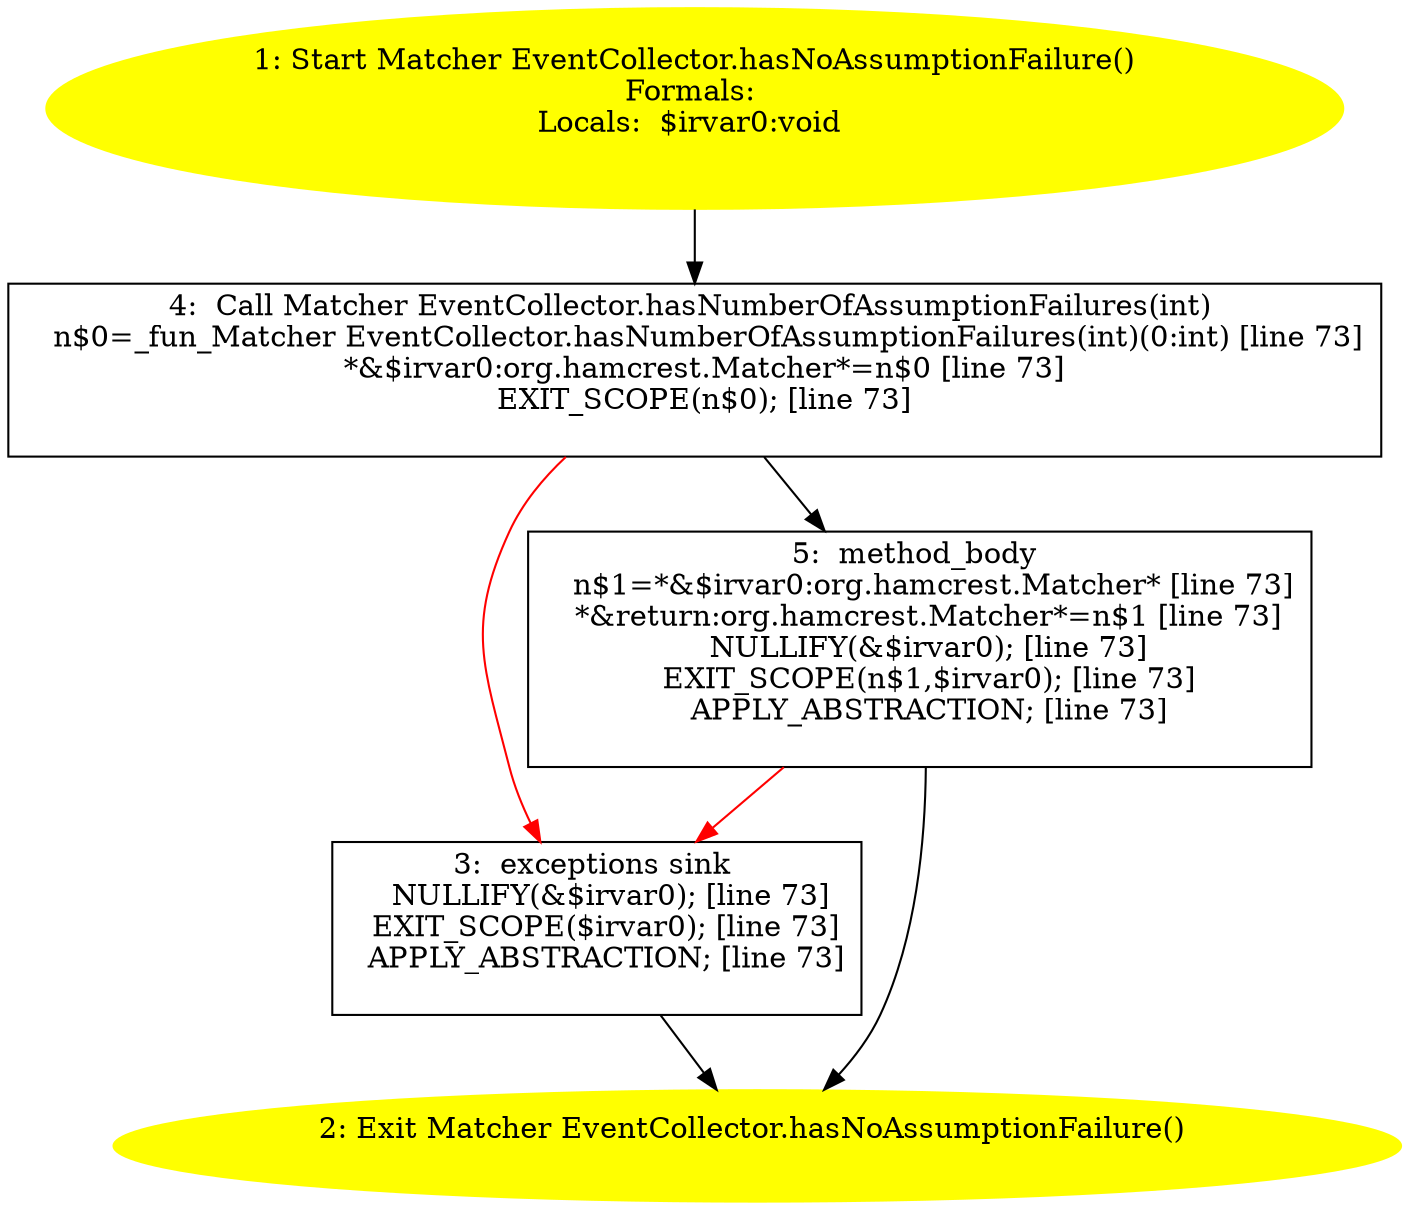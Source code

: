 /* @generated */
digraph cfg {
"org.junit.rules.EventCollector.hasNoAssumptionFailure():org.hamcrest.Matcher.c8c70f6455a9bcc12489c3fe93bc07c4_1" [label="1: Start Matcher EventCollector.hasNoAssumptionFailure()\nFormals: \nLocals:  $irvar0:void \n  " color=yellow style=filled]
	

	 "org.junit.rules.EventCollector.hasNoAssumptionFailure():org.hamcrest.Matcher.c8c70f6455a9bcc12489c3fe93bc07c4_1" -> "org.junit.rules.EventCollector.hasNoAssumptionFailure():org.hamcrest.Matcher.c8c70f6455a9bcc12489c3fe93bc07c4_4" ;
"org.junit.rules.EventCollector.hasNoAssumptionFailure():org.hamcrest.Matcher.c8c70f6455a9bcc12489c3fe93bc07c4_2" [label="2: Exit Matcher EventCollector.hasNoAssumptionFailure() \n  " color=yellow style=filled]
	

"org.junit.rules.EventCollector.hasNoAssumptionFailure():org.hamcrest.Matcher.c8c70f6455a9bcc12489c3fe93bc07c4_3" [label="3:  exceptions sink \n   NULLIFY(&$irvar0); [line 73]\n  EXIT_SCOPE($irvar0); [line 73]\n  APPLY_ABSTRACTION; [line 73]\n " shape="box"]
	

	 "org.junit.rules.EventCollector.hasNoAssumptionFailure():org.hamcrest.Matcher.c8c70f6455a9bcc12489c3fe93bc07c4_3" -> "org.junit.rules.EventCollector.hasNoAssumptionFailure():org.hamcrest.Matcher.c8c70f6455a9bcc12489c3fe93bc07c4_2" ;
"org.junit.rules.EventCollector.hasNoAssumptionFailure():org.hamcrest.Matcher.c8c70f6455a9bcc12489c3fe93bc07c4_4" [label="4:  Call Matcher EventCollector.hasNumberOfAssumptionFailures(int) \n   n$0=_fun_Matcher EventCollector.hasNumberOfAssumptionFailures(int)(0:int) [line 73]\n  *&$irvar0:org.hamcrest.Matcher*=n$0 [line 73]\n  EXIT_SCOPE(n$0); [line 73]\n " shape="box"]
	

	 "org.junit.rules.EventCollector.hasNoAssumptionFailure():org.hamcrest.Matcher.c8c70f6455a9bcc12489c3fe93bc07c4_4" -> "org.junit.rules.EventCollector.hasNoAssumptionFailure():org.hamcrest.Matcher.c8c70f6455a9bcc12489c3fe93bc07c4_5" ;
	 "org.junit.rules.EventCollector.hasNoAssumptionFailure():org.hamcrest.Matcher.c8c70f6455a9bcc12489c3fe93bc07c4_4" -> "org.junit.rules.EventCollector.hasNoAssumptionFailure():org.hamcrest.Matcher.c8c70f6455a9bcc12489c3fe93bc07c4_3" [color="red" ];
"org.junit.rules.EventCollector.hasNoAssumptionFailure():org.hamcrest.Matcher.c8c70f6455a9bcc12489c3fe93bc07c4_5" [label="5:  method_body \n   n$1=*&$irvar0:org.hamcrest.Matcher* [line 73]\n  *&return:org.hamcrest.Matcher*=n$1 [line 73]\n  NULLIFY(&$irvar0); [line 73]\n  EXIT_SCOPE(n$1,$irvar0); [line 73]\n  APPLY_ABSTRACTION; [line 73]\n " shape="box"]
	

	 "org.junit.rules.EventCollector.hasNoAssumptionFailure():org.hamcrest.Matcher.c8c70f6455a9bcc12489c3fe93bc07c4_5" -> "org.junit.rules.EventCollector.hasNoAssumptionFailure():org.hamcrest.Matcher.c8c70f6455a9bcc12489c3fe93bc07c4_2" ;
	 "org.junit.rules.EventCollector.hasNoAssumptionFailure():org.hamcrest.Matcher.c8c70f6455a9bcc12489c3fe93bc07c4_5" -> "org.junit.rules.EventCollector.hasNoAssumptionFailure():org.hamcrest.Matcher.c8c70f6455a9bcc12489c3fe93bc07c4_3" [color="red" ];
}
